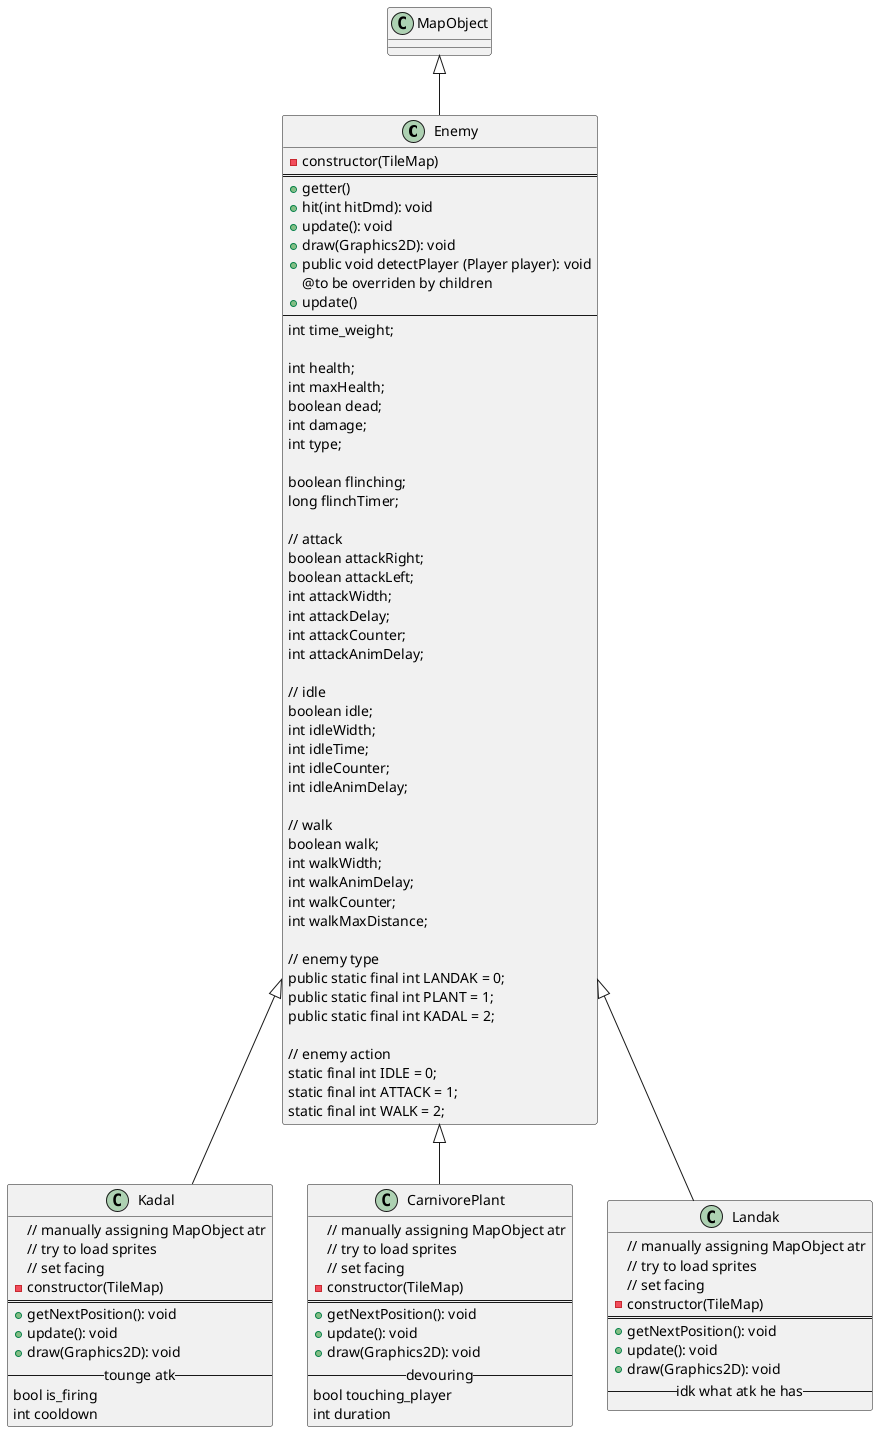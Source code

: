 @startuml
class Enemy extends MapObject{
- constructor(TileMap)
==
+ getter()
+ hit(int hitDmd): void
+ update(): void
+ draw(Graphics2D): void
+ public void detectPlayer (Player player): void
@to be overriden by children
+ update()
--
int time_weight;

int health;
int maxHealth;
boolean dead;
int damage;
int type;

boolean flinching;
long flinchTimer;

// attack
boolean attackRight;
boolean attackLeft;
int attackWidth;
int attackDelay;
int attackCounter;
int attackAnimDelay;

// idle
boolean idle;
int idleWidth;
int idleTime;
int idleCounter;
int idleAnimDelay;

// walk
boolean walk;
int walkWidth;
int walkAnimDelay;
int walkCounter;
int walkMaxDistance;

// enemy type
public static final int LANDAK = 0;
public static final int PLANT = 1;
public static final int KADAL = 2;

// enemy action
static final int IDLE = 0;
static final int ATTACK = 1;
static final int WALK = 2;
}
class Kadal {
// manually assigning MapObject atr
// try to load sprites
// set facing
- constructor(TileMap)
==
+ getNextPosition(): void
+ update(): void
+ draw(Graphics2D): void
--tounge atk--
bool is_firing
int cooldown
}
class CarnivorePlant {
// manually assigning MapObject atr
// try to load sprites
// set facing
- constructor(TileMap)
==
+ getNextPosition(): void
+ update(): void
+ draw(Graphics2D): void
--devouring--
bool touching_player
int duration
}
class Landak {
// manually assigning MapObject atr
// try to load sprites
// set facing
- constructor(TileMap)
==
+ getNextPosition(): void
+ update(): void
+ draw(Graphics2D): void
--idk what atk he has--
}
Enemy <|-- Landak
Enemy <|-- Kadal
Enemy <|-- CarnivorePlant
@enduml
